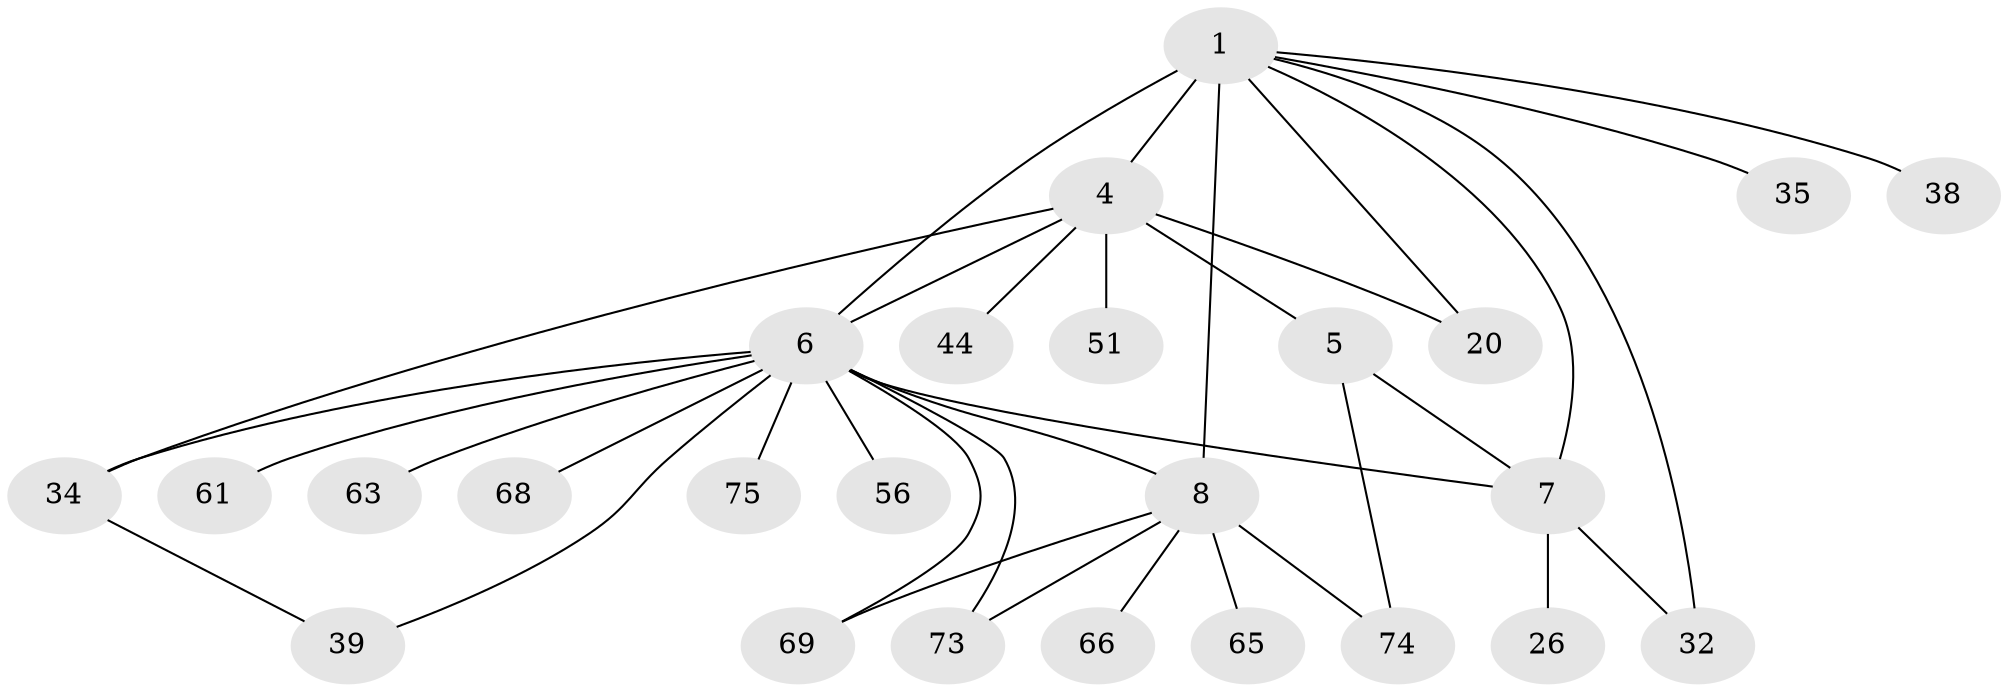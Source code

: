 // original degree distribution, {6: 0.046511627906976744, 5: 0.06976744186046512, 4: 0.046511627906976744, 3: 0.1744186046511628, 8: 0.011627906976744186, 1: 0.36046511627906974, 2: 0.29069767441860467}
// Generated by graph-tools (version 1.1) at 2025/16/03/04/25 18:16:53]
// undirected, 25 vertices, 35 edges
graph export_dot {
graph [start="1"]
  node [color=gray90,style=filled];
  1 [super="+2+3"];
  4 [super="+9"];
  5 [super="+54+72+14"];
  6 [super="+12+18+24"];
  7 [super="+42+52+16+19+40"];
  8 [super="+13+55+11+29"];
  20 [super="+60+36"];
  26 [super="+45"];
  32 [super="+33"];
  34 [super="+50"];
  35;
  38 [super="+64"];
  39 [super="+67"];
  44;
  51;
  56;
  61 [super="+83"];
  63;
  65 [super="+70"];
  66;
  68;
  69;
  73;
  74;
  75;
  1 -- 20;
  1 -- 38;
  1 -- 6 [weight=3];
  1 -- 32;
  1 -- 35;
  1 -- 8;
  1 -- 4 [weight=2];
  1 -- 7;
  4 -- 5 [weight=2];
  4 -- 34;
  4 -- 6 [weight=2];
  4 -- 44;
  4 -- 51;
  4 -- 20;
  5 -- 74;
  5 -- 7;
  6 -- 68;
  6 -- 39;
  6 -- 75;
  6 -- 61;
  6 -- 63;
  6 -- 34;
  6 -- 69;
  6 -- 56;
  6 -- 73;
  6 -- 8 [weight=2];
  6 -- 7;
  7 -- 32;
  7 -- 26;
  8 -- 66;
  8 -- 65;
  8 -- 69;
  8 -- 73;
  8 -- 74;
  34 -- 39;
}
